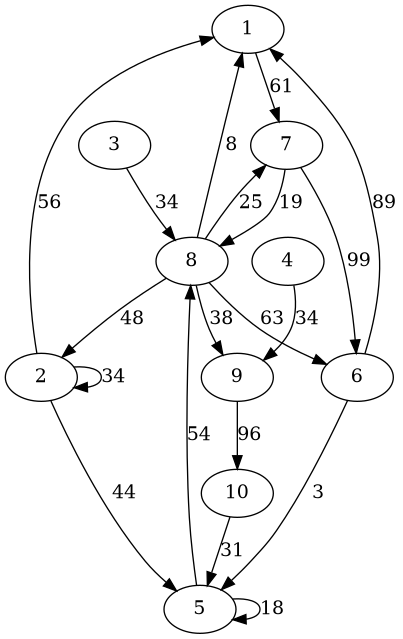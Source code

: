 @startuml
digraph G {
	1 -> 7 [label = 61]
	2 -> 1 [label = 56]
	2 -> 2 [label = 34]
	2 -> 5 [label = 44]
	3 -> 8 [label = 34]
	4 -> 9 [label = 34]
	5 -> 5 [label = 18]
	5 -> 8 [label = 54]
	6 -> 5 [label = 3]
	6 -> 1 [label = 89]
	7 -> 6 [label = 99]
	7 -> 8 [label = 19]
	8 -> 6 [label = 63]
	8 -> 1 [label = 8]
	8 -> 2 [label = 48]
	8 -> 7 [label = 25]
	8 -> 9 [label = 38]
	9 -> 10 [label = 96]
	10 -> 5 [label = 31]
}
@enduml
